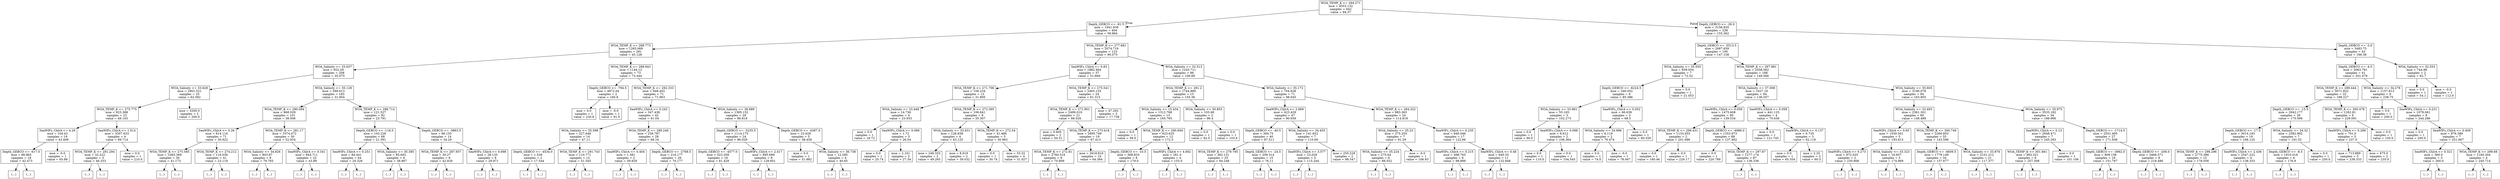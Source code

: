 digraph Tree {
node [shape=box] ;
0 [label="WOA_TEMP_K <= 294.271\nmse = 4553.132\nsamples = 642\nvalue = 94.37"] ;
1 [label="Depth_GEBCO <= -81.5\nmse = 1941.939\nsamples = 404\nvalue = 58.884"] ;
0 -> 1 [labeldistance=2.5, labelangle=45, headlabel="True"] ;
2 [label="WOA_TEMP_K <= 288.773\nmse = 1265.069\nsamples = 281\nvalue = 45.128"] ;
1 -> 2 ;
3 [label="WOA_Salinity <= 33.637\nmse = 922.29\nsamples = 208\nvalue = 35.075"] ;
2 -> 3 ;
4 [label="WOA_Salinity <= 33.628\nmse = 2901.521\nsamples = 25\nvalue = 62.092"] ;
3 -> 4 ;
5 [label="WOA_TEMP_K <= 275.775\nmse = 923.388\nsamples = 23\nvalue = 49.163"] ;
4 -> 5 ;
6 [label="SeaWIFs_ChlrA <= 4.26\nmse = 104.43\nsamples = 19\nvalue = 43.409"] ;
5 -> 6 ;
7 [label="Depth_GEBCO <= -617.0\nmse = 86.865\nsamples = 18\nvalue = 42.473"] ;
6 -> 7 ;
8 [label="(...)"] ;
7 -> 8 ;
23 [label="(...)"] ;
7 -> 23 ;
36 [label="mse = -0.0\nsamples = 1\nvalue = 65.88"] ;
6 -> 36 ;
37 [label="SeaWIFs_ChlrA <= 1.514\nmse = 3307.633\nsamples = 4\nvalue = 69.714"] ;
5 -> 37 ;
38 [label="WOA_TEMP_K <= 281.294\nmse = 32.222\nsamples = 3\nvalue = 46.333"] ;
37 -> 38 ;
39 [label="(...)"] ;
38 -> 39 ;
40 [label="(...)"] ;
38 -> 40 ;
43 [label="mse = 0.0\nsamples = 1\nvalue = 210.0"] ;
37 -> 43 ;
44 [label="mse = 3200.0\nsamples = 2\nvalue = 200.0"] ;
4 -> 44 ;
45 [label="WOA_Salinity <= 35.128\nmse = 599.613\nsamples = 183\nvalue = 31.954"] ;
3 -> 45 ;
46 [label="WOA_TEMP_K <= 280.094\nmse = 868.029\nsamples = 101\nvalue = 38.006"] ;
45 -> 46 ;
47 [label="SeaWIFs_ChlrA <= 0.26\nmse = 614.116\nsamples = 71\nvalue = 30.922"] ;
46 -> 47 ;
48 [label="WOA_TEMP_K <= 275.585\nmse = 1083.369\nsamples = 30\nvalue = 41.173"] ;
47 -> 48 ;
49 [label="(...)"] ;
48 -> 49 ;
90 [label="(...)"] ;
48 -> 90 ;
105 [label="WOA_TEMP_K <= 274.212\nmse = 116.036\nsamples = 41\nvalue = 23.119"] ;
47 -> 105 ;
106 [label="(...)"] ;
105 -> 106 ;
129 [label="(...)"] ;
105 -> 129 ;
184 [label="WOA_TEMP_K <= 281.17\nmse = 1074.472\nsamples = 30\nvalue = 52.934"] ;
46 -> 184 ;
185 [label="WOA_Salinity <= 34.826\nmse = 803.87\nsamples = 8\nvalue = 79.765"] ;
184 -> 185 ;
186 [label="(...)"] ;
185 -> 186 ;
199 [label="(...)"] ;
185 -> 199 ;
200 [label="SeaWIFs_ChlrA <= 0.341\nmse = 844.711\nsamples = 22\nvalue = 43.99"] ;
184 -> 200 ;
201 [label="(...)"] ;
200 -> 201 ;
212 [label="(...)"] ;
200 -> 212 ;
243 [label="WOA_TEMP_K <= 286.714\nmse = 121.527\nsamples = 82\nvalue = 23.791"] ;
45 -> 243 ;
244 [label="Depth_GEBCO <= -118.5\nmse = 103.228\nsamples = 68\nvalue = 21.391"] ;
243 -> 244 ;
245 [label="SeaWIFs_ChlrA <= 0.251\nmse = 84.441\nsamples = 64\nvalue = 20.326"] ;
244 -> 245 ;
246 [label="(...)"] ;
245 -> 246 ;
273 [label="(...)"] ;
245 -> 273 ;
308 [label="WOA_Salinity <= 35.385\nmse = 85.602\nsamples = 4\nvalue = 38.967"] ;
244 -> 308 ;
309 [label="(...)"] ;
308 -> 309 ;
314 [label="(...)"] ;
308 -> 314 ;
315 [label="Depth_GEBCO <= -3863.5\nmse = 66.155\nsamples = 14\nvalue = 34.29"] ;
243 -> 315 ;
316 [label="WOA_TEMP_K <= 287.937\nmse = 30.27\nsamples = 6\nvalue = 42.929"] ;
315 -> 316 ;
317 [label="(...)"] ;
316 -> 317 ;
322 [label="(...)"] ;
316 -> 322 ;
327 [label="SeaWIFs_ChlrA <= 0.698\nmse = 28.135\nsamples = 8\nvalue = 29.971"] ;
315 -> 327 ;
328 [label="(...)"] ;
327 -> 328 ;
329 [label="(...)"] ;
327 -> 329 ;
334 [label="WOA_TEMP_K <= 288.943\nmse = 1144.12\nsamples = 73\nvalue = 73.444"] ;
2 -> 334 ;
335 [label="Depth_GEBCO <= -794.5\nmse = 4872.04\nsamples = 2\nvalue = 160.8"] ;
334 -> 335 ;
336 [label="mse = 0.0\nsamples = 1\nvalue = 230.6"] ;
335 -> 336 ;
337 [label="mse = -0.0\nsamples = 1\nvalue = 91.0"] ;
335 -> 337 ;
338 [label="WOA_TEMP_K <= 292.333\nmse = 949.402\nsamples = 71\nvalue = 71.963"] ;
334 -> 338 ;
339 [label="SeaWIFs_ChlrA <= 0.243\nmse = 347.438\nsamples = 42\nvalue = 61.04"] ;
338 -> 339 ;
340 [label="WOA_Salinity <= 35.598\nmse = 227.648\nsamples = 14\nvalue = 47.11"] ;
339 -> 340 ;
341 [label="Depth_GEBCO <= -4534.0\nmse = 1.539\nsamples = 2\nvalue = 17.544"] ;
340 -> 341 ;
342 [label="(...)"] ;
341 -> 342 ;
343 [label="(...)"] ;
341 -> 343 ;
344 [label="WOA_TEMP_K <= 291.743\nmse = 110.771\nsamples = 12\nvalue = 51.545"] ;
340 -> 344 ;
345 [label="(...)"] ;
344 -> 345 ;
350 [label="(...)"] ;
344 -> 350 ;
363 [label="WOA_TEMP_K <= 289.248\nmse = 258.787\nsamples = 28\nvalue = 68.16"] ;
339 -> 363 ;
364 [label="SeaWIFs_ChlrA <= 0.404\nmse = 1.381\nsamples = 2\nvalue = 39.929"] ;
363 -> 364 ;
365 [label="(...)"] ;
364 -> 365 ;
366 [label="(...)"] ;
364 -> 366 ;
367 [label="Depth_GEBCO <= -2768.5\nmse = 216.177\nsamples = 26\nvalue = 70.177"] ;
363 -> 367 ;
368 [label="(...)"] ;
367 -> 368 ;
395 [label="(...)"] ;
367 -> 395 ;
410 [label="WOA_Salinity <= 36.689\nmse = 1385.152\nsamples = 29\nvalue = 86.818"] ;
338 -> 410 ;
411 [label="Depth_GEBCO <= -3235.5\nmse = 1114.175\nsamples = 24\nvalue = 96.029"] ;
410 -> 411 ;
412 [label="Depth_GEBCO <= -4577.0\nmse = 523.358\nsamples = 16\nvalue = 81.429"] ;
411 -> 412 ;
413 [label="(...)"] ;
412 -> 413 ;
422 [label="(...)"] ;
412 -> 422 ;
441 [label="SeaWIFs_ChlrA <= 2.417\nmse = 895.689\nsamples = 8\nvalue = 128.601"] ;
411 -> 441 ;
442 [label="(...)"] ;
441 -> 442 ;
451 [label="(...)"] ;
441 -> 451 ;
454 [label="Depth_GEBCO <= -4387.0\nmse = 23.628\nsamples = 5\nvalue = 38.458"] ;
410 -> 454 ;
455 [label="mse = 0.0\nsamples = 1\nvalue = 31.882"] ;
454 -> 455 ;
456 [label="WOA_Salinity <= 36.738\nmse = 12.285\nsamples = 4\nvalue = 40.65"] ;
454 -> 456 ;
457 [label="(...)"] ;
456 -> 457 ;
458 [label="(...)"] ;
456 -> 458 ;
461 [label="WOA_TEMP_K <= 277.681\nmse = 2074.719\nsamples = 123\nvalue = 90.075"] ;
1 -> 461 ;
462 [label="SeaWIFs_ChlrA <= 0.83\nmse = 1882.464\nsamples = 37\nvalue = 51.669"] ;
461 -> 462 ;
463 [label="WOA_TEMP_K <= 271.706\nmse = 106.234\nsamples = 13\nvalue = 31.895"] ;
462 -> 463 ;
464 [label="WOA_Salinity <= 33.448\nmse = 14.736\nsamples = 4\nvalue = 23.933"] ;
463 -> 464 ;
465 [label="mse = 0.0\nsamples = 1\nvalue = 18.72"] ;
464 -> 465 ;
466 [label="SeaWIFs_ChlrA <= 0.089\nmse = 1.72\nsamples = 3\nvalue = 26.54"] ;
464 -> 466 ;
467 [label="mse = 0.0\nsamples = 1\nvalue = 25.74"] ;
466 -> 467 ;
468 [label="mse = 2.161\nsamples = 2\nvalue = 27.34"] ;
466 -> 468 ;
469 [label="WOA_TEMP_K <= 272.395\nmse = 106.641\nsamples = 9\nvalue = 35.307"] ;
463 -> 469 ;
470 [label="WOA_Salinity <= 33.431\nmse = 128.838\nsamples = 4\nvalue = 43.125"] ;
469 -> 470 ;
471 [label="mse = 246.333\nsamples = 2\nvalue = 49.265"] ;
470 -> 471 ;
472 [label="mse = 8.619\nsamples = 2\nvalue = 39.032"] ;
470 -> 472 ;
473 [label="WOA_TEMP_K <= 272.54\nmse = 41.486\nsamples = 5\nvalue = 30.963"] ;
469 -> 473 ;
474 [label="mse = 0.0\nsamples = 1\nvalue = 30.74"] ;
473 -> 474 ;
475 [label="mse = 53.32\nsamples = 4\nvalue = 31.027"] ;
473 -> 475 ;
476 [label="WOA_TEMP_K <= 275.541\nmse = 2465.125\nsamples = 24\nvalue = 61.315"] ;
462 -> 476 ;
477 [label="WOA_TEMP_K <= 271.901\nmse = 2499.019\nsamples = 21\nvalue = 66.026"] ;
476 -> 477 ;
478 [label="mse = 0.605\nsamples = 2\nvalue = 50.31"] ;
477 -> 478 ;
479 [label="WOA_TEMP_K <= 273.418\nmse = 2695.749\nsamples = 19\nvalue = 67.413"] ;
477 -> 479 ;
480 [label="WOA_TEMP_K <= 272.81\nmse = 2760.516\nsamples = 9\nvalue = 70.809"] ;
479 -> 480 ;
481 [label="(...)"] ;
480 -> 481 ;
482 [label="(...)"] ;
480 -> 482 ;
483 [label="mse = 2618.816\nsamples = 10\nvalue = 64.394"] ;
479 -> 483 ;
484 [label="mse = 47.292\nsamples = 3\nvalue = 17.738"] ;
476 -> 484 ;
485 [label="WOA_Salinity <= 32.513\nmse = 1243.711\nsamples = 86\nvalue = 106.69"] ;
461 -> 485 ;
486 [label="WOA_TEMP_K <= 291.2\nmse = 1744.866\nsamples = 15\nvalue = 155.36"] ;
485 -> 486 ;
487 [label="WOA_Salinity <= 15.434\nmse = 1312.768\nsamples = 13\nvalue = 165.765"] ;
486 -> 487 ;
488 [label="mse = 0.0\nsamples = 1\nvalue = 58.0"] ;
487 -> 488 ;
489 [label="WOA_TEMP_K <= 290.694\nmse = 623.625\nsamples = 12\nvalue = 172.5"] ;
487 -> 489 ;
490 [label="Depth_GEBCO <= -10.5\nmse = 568.833\nsamples = 8\nvalue = 179.0"] ;
489 -> 490 ;
491 [label="(...)"] ;
490 -> 491 ;
500 [label="(...)"] ;
490 -> 500 ;
503 [label="SeaWIFs_ChlrA <= 4.662\nmse = 281.0\nsamples = 4\nvalue = 153.0"] ;
489 -> 503 ;
504 [label="(...)"] ;
503 -> 504 ;
505 [label="(...)"] ;
503 -> 505 ;
510 [label="WOA_Salinity <= 30.853\nmse = 103.68\nsamples = 2\nvalue = 96.4"] ;
486 -> 510 ;
511 [label="mse = 0.0\nsamples = 1\nvalue = 82.0"] ;
510 -> 511 ;
512 [label="mse = 0.0\nsamples = 1\nvalue = 103.6"] ;
510 -> 512 ;
513 [label="WOA_Salinity <= 35.172\nmse = 704.628\nsamples = 71\nvalue = 98.645"] ;
485 -> 513 ;
514 [label="SeaWIFs_ChlrA <= 2.669\nmse = 423.429\nsamples = 47\nvalue = 90.659"] ;
513 -> 514 ;
515 [label="Depth_GEBCO <= -40.5\nmse = 394.75\nsamples = 40\nvalue = 87.511"] ;
514 -> 515 ;
516 [label="WOA_TEMP_K <= 279.795\nmse = 382.131\nsamples = 25\nvalue = 94.248"] ;
515 -> 516 ;
517 [label="(...)"] ;
516 -> 517 ;
518 [label="(...)"] ;
516 -> 518 ;
557 [label="Depth_GEBCO <= -24.5\nmse = 209.314\nsamples = 15\nvalue = 76.11"] ;
515 -> 557 ;
558 [label="(...)"] ;
557 -> 558 ;
585 [label="(...)"] ;
557 -> 585 ;
586 [label="WOA_Salinity <= 34.455\nmse = 141.652\nsamples = 7\nvalue = 110.69"] ;
514 -> 586 ;
587 [label="SeaWIFs_ChlrA <= 3.577\nmse = 23.029\nsamples = 5\nvalue = 115.244"] ;
586 -> 587 ;
588 [label="(...)"] ;
587 -> 588 ;
591 [label="(...)"] ;
587 -> 591 ;
596 [label="mse = 255.229\nsamples = 2\nvalue = 98.547"] ;
586 -> 596 ;
597 [label="WOA_TEMP_K <= 284.322\nmse = 883.363\nsamples = 24\nvalue = 114.818"] ;
513 -> 597 ;
598 [label="WOA_Salinity <= 35.23\nmse = 275.255\nsamples = 7\nvalue = 91.29"] ;
597 -> 598 ;
599 [label="WOA_Salinity <= 35.224\nmse = 275.64\nsamples = 6\nvalue = 89.552"] ;
598 -> 599 ;
600 [label="(...)"] ;
599 -> 600 ;
601 [label="(...)"] ;
599 -> 601 ;
602 [label="mse = -0.0\nsamples = 1\nvalue = 106.93"] ;
598 -> 602 ;
603 [label="SeaWIFs_ChlrA <= 0.235\nmse = 840.046\nsamples = 17\nvalue = 122.66"] ;
597 -> 603 ;
604 [label="SeaWIFs_ChlrA <= 0.215\nmse = 498.765\nsamples = 6\nvalue = 98.889"] ;
603 -> 604 ;
605 [label="(...)"] ;
604 -> 605 ;
606 [label="(...)"] ;
604 -> 606 ;
607 [label="SeaWIFs_ChlrA <= 0.46\nmse = 640.35\nsamples = 11\nvalue = 132.848"] ;
603 -> 607 ;
608 [label="(...)"] ;
607 -> 608 ;
613 [label="(...)"] ;
607 -> 613 ;
616 [label="Depth_GEBCO <= -26.0\nmse = 3156.835\nsamples = 238\nvalue = 155.362"] ;
0 -> 616 [labeldistance=2.5, labelangle=-45, headlabel="False"] ;
617 [label="Depth_GEBCO <= -5513.5\nmse = 2687.659\nsamples = 195\nvalue = 147.158"] ;
616 -> 617 ;
618 [label="WOA_Salinity <= 35.555\nmse = 939.054\nsamples = 7\nvalue = 72.52"] ;
617 -> 618 ;
619 [label="Depth_GEBCO <= -6224.5\nmse = 346.052\nsamples = 6\nvalue = 85.386"] ;
618 -> 619 ;
620 [label="WOA_Salinity <= 33.981\nmse = 55.165\nsamples = 3\nvalue = 102.273"] ;
619 -> 620 ;
621 [label="mse = 0.0\nsamples = 1\nvalue = 90.0"] ;
620 -> 621 ;
622 [label="SeaWIFs_ChlrA <= 0.098\nmse = 6.612\nsamples = 2\nvalue = 106.364"] ;
620 -> 622 ;
623 [label="mse = 0.0\nsamples = 1\nvalue = 110.0"] ;
622 -> 623 ;
624 [label="mse = 0.0\nsamples = 1\nvalue = 104.545"] ;
622 -> 624 ;
625 [label="SeaWIFs_ChlrA <= 0.052\nmse = 66.639\nsamples = 3\nvalue = 68.5"] ;
619 -> 625 ;
626 [label="WOA_Salinity <= 34.996\nmse = 6.119\nsamples = 2\nvalue = 76.474"] ;
625 -> 626 ;
627 [label="mse = 0.0\nsamples = 1\nvalue = 74.0"] ;
626 -> 627 ;
628 [label="mse = -0.0\nsamples = 1\nvalue = 78.947"] ;
626 -> 628 ;
629 [label="mse = 0.0\nsamples = 1\nvalue = 60.526"] ;
625 -> 629 ;
630 [label="mse = 0.0\nsamples = 1\nvalue = 21.053"] ;
618 -> 630 ;
631 [label="WOA_TEMP_K <= 297.981\nmse = 2558.562\nsamples = 188\nvalue = 149.566"] ;
617 -> 631 ;
632 [label="WOA_Salinity <= 37.008\nmse = 1627.16\nsamples = 94\nvalue = 136.557"] ;
631 -> 632 ;
633 [label="SeaWIFs_ChlrA <= 0.059\nmse = 1475.608\nsamples = 90\nvalue = 139.534"] ;
632 -> 633 ;
634 [label="WOA_TEMP_K <= 296.431\nmse = 1133.055\nsamples = 2\nvalue = 201.686"] ;
633 -> 634 ;
635 [label="mse = 0.0\nsamples = 1\nvalue = 160.46"] ;
634 -> 635 ;
636 [label="mse = 0.0\nsamples = 1\nvalue = 229.17"] ;
634 -> 636 ;
637 [label="Depth_GEBCO <= -4986.0\nmse = 1353.973\nsamples = 88\nvalue = 137.462"] ;
633 -> 637 ;
638 [label="mse = 0.0\nsamples = 1\nvalue = 220.789"] ;
637 -> 638 ;
639 [label="WOA_TEMP_K <= 297.87\nmse = 1277.174\nsamples = 87\nvalue = 136.336"] ;
637 -> 639 ;
640 [label="(...)"] ;
639 -> 640 ;
781 [label="(...)"] ;
639 -> 781 ;
786 [label="SeaWIFs_ChlrA <= 0.058\nmse = 441.125\nsamples = 4\nvalue = 70.636"] ;
632 -> 786 ;
787 [label="mse = 0.0\nsamples = 1\nvalue = 121.745"] ;
786 -> 787 ;
788 [label="SeaWIFs_ChlrA <= 0.137\nmse = 6.735\nsamples = 3\nvalue = 62.118"] ;
786 -> 788 ;
789 [label="mse = 0.0\nsamples = 1\nvalue = 65.354"] ;
788 -> 789 ;
790 [label="mse = 2.25\nsamples = 2\nvalue = 60.5"] ;
788 -> 790 ;
791 [label="WOA_Salinity <= 35.603\nmse = 3190.078\nsamples = 94\nvalue = 163.805"] ;
631 -> 791 ;
792 [label="WOA_Salinity <= 33.493\nmse = 2361.301\nsamples = 60\nvalue = 148.489"] ;
791 -> 792 ;
793 [label="SeaWIFs_ChlrA <= 0.65\nmse = 1030.501\nsamples = 5\nvalue = 193.615"] ;
792 -> 793 ;
794 [label="SeaWIFs_ChlrA <= 0.273\nmse = 972.035\nsamples = 2\nvalue = 230.908"] ;
793 -> 794 ;
795 [label="(...)"] ;
794 -> 795 ;
796 [label="(...)"] ;
794 -> 796 ;
797 [label="WOA_Salinity <= 33.323\nmse = 16.657\nsamples = 3\nvalue = 174.969"] ;
793 -> 797 ;
798 [label="(...)"] ;
797 -> 798 ;
801 [label="(...)"] ;
797 -> 801 ;
802 [label="WOA_TEMP_K <= 300.749\nmse = 2260.853\nsamples = 55\nvalue = 143.596"] ;
792 -> 802 ;
803 [label="Depth_GEBCO <= -4609.5\nmse = 1779.149\nsamples = 34\nvalue = 157.677"] ;
802 -> 803 ;
804 [label="(...)"] ;
803 -> 804 ;
823 [label="(...)"] ;
803 -> 823 ;
866 [label="WOA_Salinity <= 33.876\nmse = 2101.212\nsamples = 21\nvalue = 117.377"] ;
802 -> 866 ;
867 [label="(...)"] ;
866 -> 867 ;
872 [label="(...)"] ;
866 -> 872 ;
907 [label="WOA_Salinity <= 35.975\nmse = 3533.182\nsamples = 34\nvalue = 188.966"] ;
791 -> 907 ;
908 [label="SeaWIFs_ChlrA <= 0.13\nmse = 2648.471\nsamples = 7\nvalue = 245.293"] ;
907 -> 908 ;
909 [label="WOA_TEMP_K <= 301.661\nmse = 992.321\nsamples = 6\nvalue = 257.308"] ;
908 -> 909 ;
910 [label="(...)"] ;
909 -> 910 ;
915 [label="(...)"] ;
909 -> 915 ;
918 [label="mse = 0.0\nsamples = 1\nvalue = 101.106"] ;
908 -> 918 ;
919 [label="Depth_GEBCO <= -1714.5\nmse = 2551.495\nsamples = 27\nvalue = 171.938"] ;
907 -> 919 ;
920 [label="Depth_GEBCO <= -3962.0\nmse = 809.158\nsamples = 19\nvalue = 151.767"] ;
919 -> 920 ;
921 [label="(...)"] ;
920 -> 921 ;
936 [label="(...)"] ;
920 -> 936 ;
949 [label="Depth_GEBCO <= -206.0\nmse = 3466.571\nsamples = 8\nvalue = 218.486"] ;
919 -> 949 ;
950 [label="(...)"] ;
949 -> 950 ;
955 [label="(...)"] ;
949 -> 955 ;
956 [label="Depth_GEBCO <= -3.0\nmse = 3483.75\nsamples = 43\nvalue = 196.38"] ;
616 -> 956 ;
957 [label="Depth_GEBCO <= -4.5\nmse = 3063.781\nsamples = 41\nvalue = 201.479"] ;
956 -> 957 ;
958 [label="WOA_TEMP_K <= 299.444\nmse = 3071.922\nsamples = 32\nvalue = 188.227"] ;
957 -> 958 ;
959 [label="Depth_GEBCO <= -15.5\nmse = 2942.177\nsamples = 26\nvalue = 175.006"] ;
958 -> 959 ;
960 [label="Depth_GEBCO <= -17.5\nmse = 3014.193\nsamples = 19\nvalue = 168.125"] ;
959 -> 960 ;
961 [label="WOA_TEMP_K <= 298.296\nmse = 2775.386\nsamples = 15\nvalue = 178.056"] ;
960 -> 961 ;
962 [label="(...)"] ;
961 -> 962 ;
971 [label="(...)"] ;
961 -> 971 ;
974 [label="SeaWIFs_ChlrA <= 2.436\nmse = 2547.222\nsamples = 4\nvalue = 138.333"] ;
960 -> 974 ;
975 [label="(...)"] ;
974 -> 975 ;
978 [label="(...)"] ;
974 -> 978 ;
979 [label="WOA_Salinity <= 34.32\nmse = 2382.992\nsamples = 7\nvalue = 191.52"] ;
959 -> 979 ;
980 [label="Depth_GEBCO <= -8.5\nmse = 1910.018\nsamples = 6\nvalue = 176.9"] ;
979 -> 980 ;
981 [label="(...)"] ;
980 -> 981 ;
984 [label="(...)"] ;
980 -> 984 ;
985 [label="mse = 0.0\nsamples = 1\nvalue = 250.0"] ;
979 -> 985 ;
986 [label="WOA_TEMP_K <= 300.478\nmse = 1262.81\nsamples = 6\nvalue = 229.091"] ;
958 -> 986 ;
987 [label="SeaWIFs_ChlrA <= 0.288\nmse = 701.0\nsamples = 5\nvalue = 237.0"] ;
986 -> 987 ;
988 [label="mse = 713.889\nsamples = 3\nvalue = 238.333"] ;
987 -> 988 ;
989 [label="mse = 675.0\nsamples = 2\nvalue = 235.0"] ;
987 -> 989 ;
990 [label="mse = 0.0\nsamples = 1\nvalue = 150.0"] ;
986 -> 990 ;
991 [label="WOA_Salinity <= 34.278\nmse = 1157.813\nsamples = 9\nvalue = 238.75"] ;
957 -> 991 ;
992 [label="mse = 0.0\nsamples = 1\nvalue = 200.0"] ;
991 -> 992 ;
993 [label="SeaWIFs_ChlrA <= 0.231\nmse = 1078.061\nsamples = 8\nvalue = 244.286"] ;
991 -> 993 ;
994 [label="mse = 0.0\nsamples = 1\nvalue = 200.0"] ;
993 -> 994 ;
995 [label="SeaWIFs_ChlrA <= 0.409\nmse = 876.389\nsamples = 7\nvalue = 251.667"] ;
993 -> 995 ;
996 [label="SeaWIFs_ChlrA <= 0.321\nmse = 360.0\nsamples = 3\nvalue = 260.0"] ;
995 -> 996 ;
997 [label="(...)"] ;
996 -> 997 ;
1000 [label="(...)"] ;
996 -> 1000 ;
1001 [label="WOA_TEMP_K <= 299.68\nmse = 1160.204\nsamples = 4\nvalue = 245.714"] ;
995 -> 1001 ;
1002 [label="(...)"] ;
1001 -> 1002 ;
1003 [label="(...)"] ;
1001 -> 1003 ;
1004 [label="WOA_Salinity <= 32.553\nmse = 744.98\nsamples = 2\nvalue = 92.7"] ;
956 -> 1004 ;
1005 [label="mse = 0.0\nsamples = 1\nvalue = 54.1"] ;
1004 -> 1005 ;
1006 [label="mse = -0.0\nsamples = 1\nvalue = 112.0"] ;
1004 -> 1006 ;
}